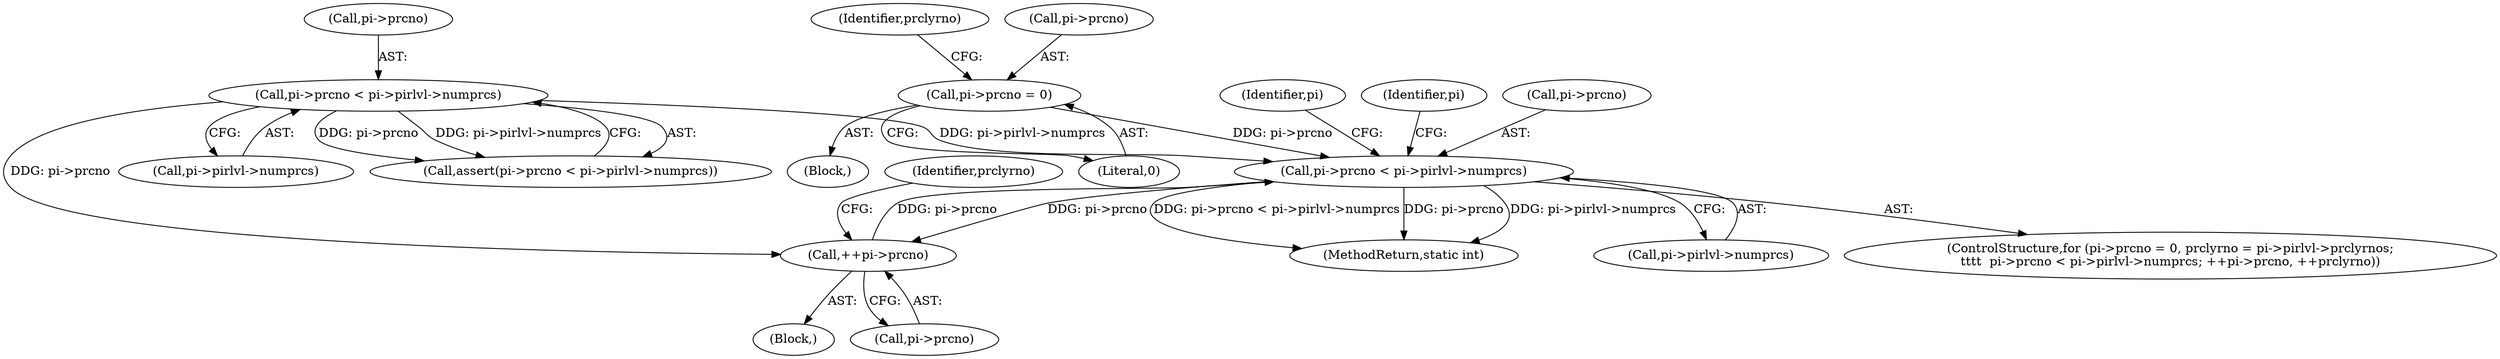 digraph "0_jasper_aa0b0f79ade5eef8b0e7a214c03f5af54b36ba7d_1@pointer" {
"1000290" [label="(Call,pi->prcno < pi->pirlvl->numprcs)"];
"1000300" [label="(Call,++pi->prcno)"];
"1000290" [label="(Call,pi->prcno < pi->pirlvl->numprcs)"];
"1000278" [label="(Call,pi->prcno = 0)"];
"1000117" [label="(Call,pi->prcno < pi->pirlvl->numprcs)"];
"1000284" [label="(Identifier,prclyrno)"];
"1000294" [label="(Call,pi->pirlvl->numprcs)"];
"1000310" [label="(Identifier,pi)"];
"1000299" [label="(Block,)"];
"1000282" [label="(Literal,0)"];
"1000121" [label="(Call,pi->pirlvl->numprcs)"];
"1000301" [label="(Call,pi->prcno)"];
"1000276" [label="(ControlStructure,for (pi->prcno = 0, prclyrno = pi->pirlvl->prclyrnos;\n\t\t\t\t  pi->prcno < pi->pirlvl->numprcs; ++pi->prcno, ++prclyrno))"];
"1000243" [label="(Identifier,pi)"];
"1000305" [label="(Identifier,prclyrno)"];
"1000118" [label="(Call,pi->prcno)"];
"1000290" [label="(Call,pi->prcno < pi->pirlvl->numprcs)"];
"1000116" [label="(Call,assert(pi->prcno < pi->pirlvl->numprcs))"];
"1000277" [label="(Block,)"];
"1000329" [label="(MethodReturn,static int)"];
"1000279" [label="(Call,pi->prcno)"];
"1000117" [label="(Call,pi->prcno < pi->pirlvl->numprcs)"];
"1000278" [label="(Call,pi->prcno = 0)"];
"1000291" [label="(Call,pi->prcno)"];
"1000300" [label="(Call,++pi->prcno)"];
"1000290" -> "1000276"  [label="AST: "];
"1000290" -> "1000294"  [label="CFG: "];
"1000291" -> "1000290"  [label="AST: "];
"1000294" -> "1000290"  [label="AST: "];
"1000310" -> "1000290"  [label="CFG: "];
"1000243" -> "1000290"  [label="CFG: "];
"1000290" -> "1000329"  [label="DDG: pi->prcno"];
"1000290" -> "1000329"  [label="DDG: pi->pirlvl->numprcs"];
"1000290" -> "1000329"  [label="DDG: pi->prcno < pi->pirlvl->numprcs"];
"1000300" -> "1000290"  [label="DDG: pi->prcno"];
"1000278" -> "1000290"  [label="DDG: pi->prcno"];
"1000117" -> "1000290"  [label="DDG: pi->pirlvl->numprcs"];
"1000290" -> "1000300"  [label="DDG: pi->prcno"];
"1000300" -> "1000299"  [label="AST: "];
"1000300" -> "1000301"  [label="CFG: "];
"1000301" -> "1000300"  [label="AST: "];
"1000305" -> "1000300"  [label="CFG: "];
"1000117" -> "1000300"  [label="DDG: pi->prcno"];
"1000278" -> "1000277"  [label="AST: "];
"1000278" -> "1000282"  [label="CFG: "];
"1000279" -> "1000278"  [label="AST: "];
"1000282" -> "1000278"  [label="AST: "];
"1000284" -> "1000278"  [label="CFG: "];
"1000117" -> "1000116"  [label="AST: "];
"1000117" -> "1000121"  [label="CFG: "];
"1000118" -> "1000117"  [label="AST: "];
"1000121" -> "1000117"  [label="AST: "];
"1000116" -> "1000117"  [label="CFG: "];
"1000117" -> "1000116"  [label="DDG: pi->prcno"];
"1000117" -> "1000116"  [label="DDG: pi->pirlvl->numprcs"];
}
